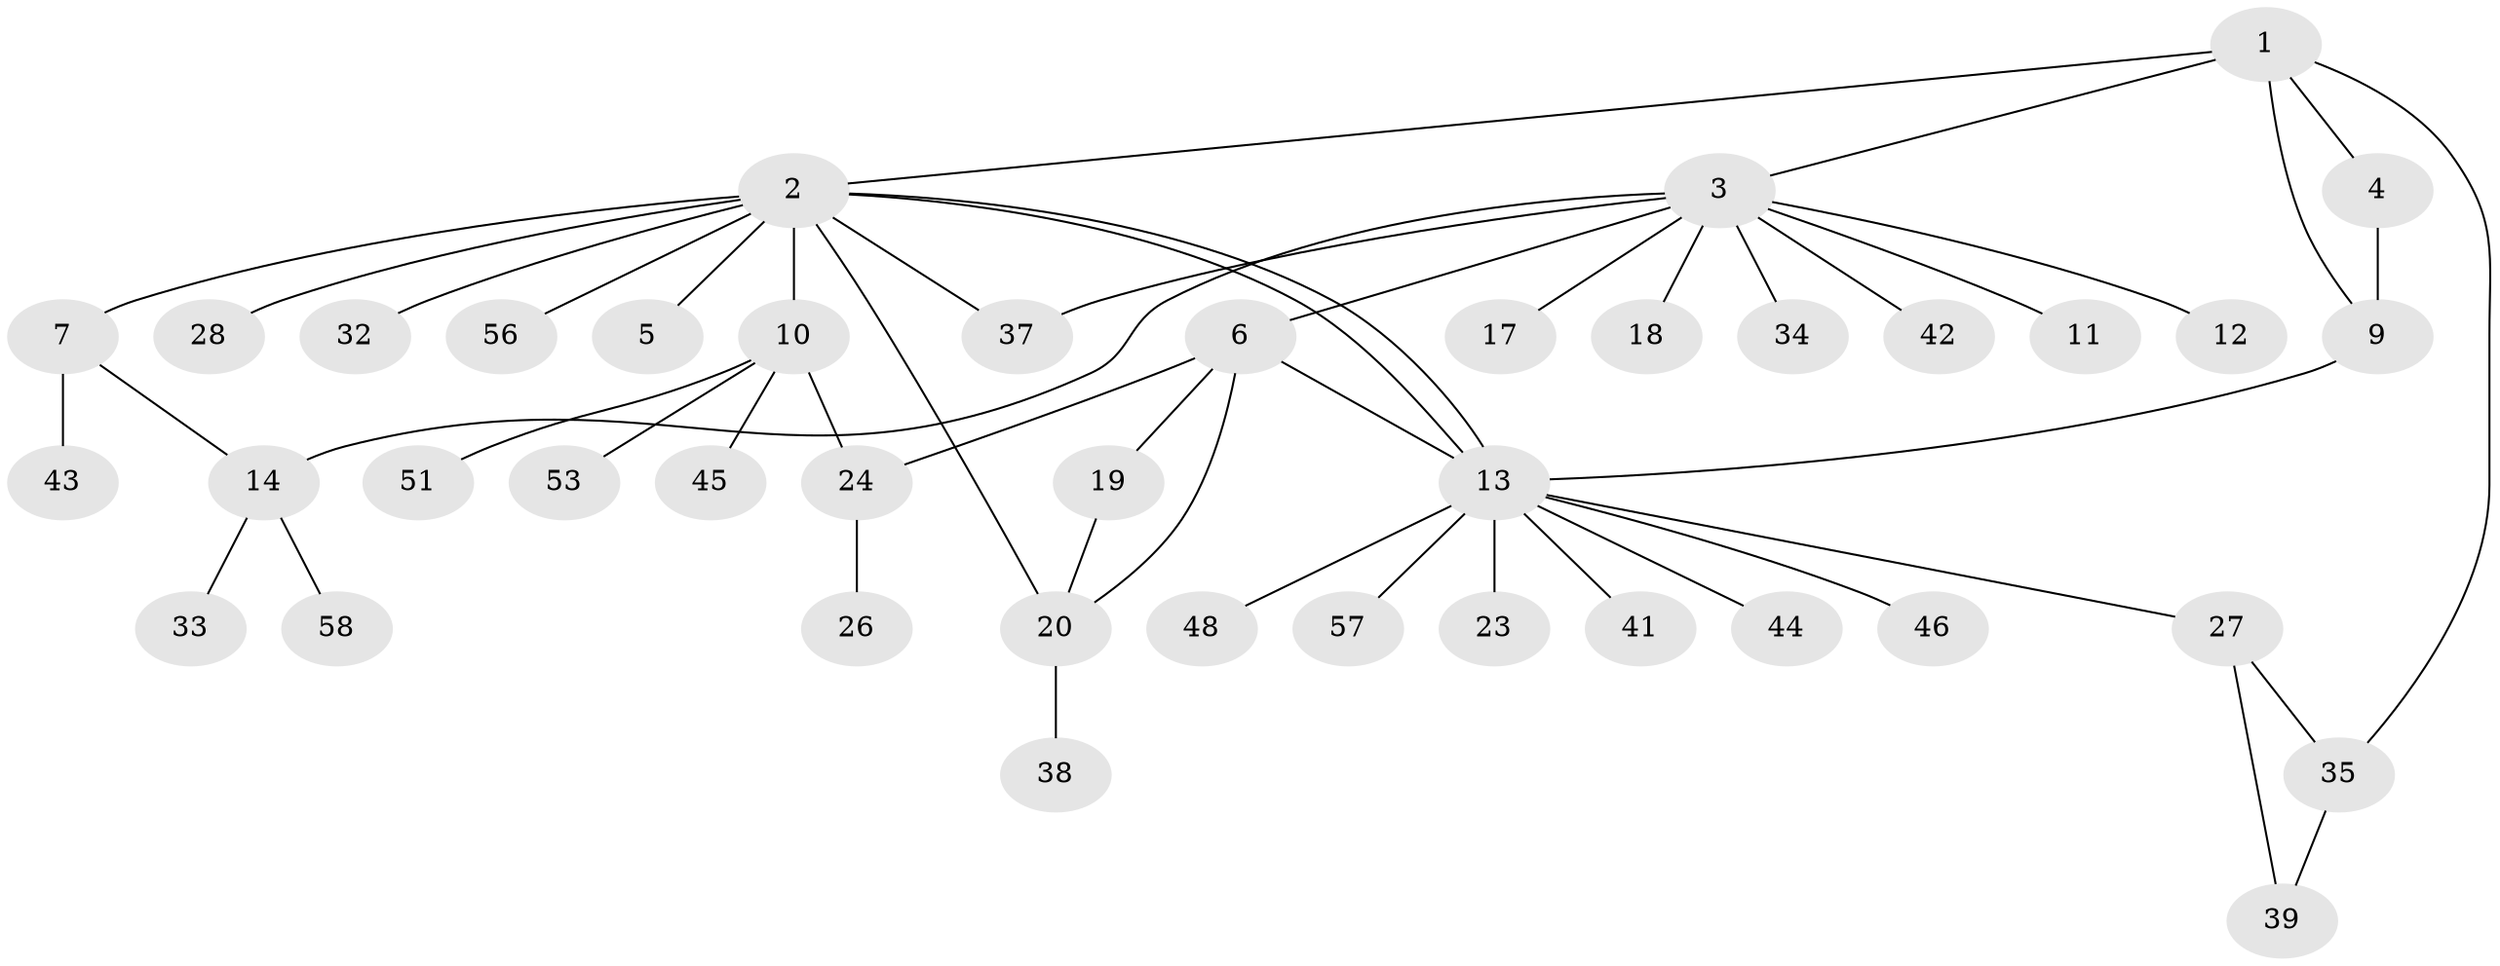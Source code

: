 // original degree distribution, {4: 0.06779661016949153, 12: 0.03389830508474576, 10: 0.01694915254237288, 2: 0.2711864406779661, 1: 0.4745762711864407, 3: 0.1016949152542373, 5: 0.03389830508474576}
// Generated by graph-tools (version 1.1) at 2025/18/03/04/25 18:18:24]
// undirected, 41 vertices, 51 edges
graph export_dot {
graph [start="1"]
  node [color=gray90,style=filled];
  1 [super="+16"];
  2 [super="+25+31"];
  3;
  4;
  5;
  6 [super="+8"];
  7;
  9 [super="+15"];
  10;
  11;
  12;
  13 [super="+21"];
  14;
  17;
  18 [super="+22"];
  19;
  20 [super="+49+30"];
  23;
  24;
  26;
  27 [super="+36"];
  28 [super="+29"];
  32 [super="+50"];
  33;
  34;
  35;
  37;
  38;
  39;
  41;
  42;
  43;
  44;
  45 [super="+47"];
  46;
  48 [super="+54"];
  51;
  53;
  56;
  57;
  58;
  1 -- 2;
  1 -- 3;
  1 -- 4;
  1 -- 35;
  1 -- 9;
  2 -- 5;
  2 -- 7;
  2 -- 10;
  2 -- 13;
  2 -- 13;
  2 -- 20;
  2 -- 28;
  2 -- 37;
  2 -- 56;
  2 -- 32;
  3 -- 6;
  3 -- 11;
  3 -- 12;
  3 -- 14;
  3 -- 17;
  3 -- 18;
  3 -- 34;
  3 -- 37;
  3 -- 42;
  4 -- 9;
  6 -- 24;
  6 -- 19;
  6 -- 20;
  6 -- 13;
  7 -- 14;
  7 -- 43;
  9 -- 13;
  10 -- 24;
  10 -- 45;
  10 -- 51;
  10 -- 53;
  13 -- 23;
  13 -- 27;
  13 -- 41;
  13 -- 44;
  13 -- 46;
  13 -- 48;
  13 -- 57;
  14 -- 33;
  14 -- 58;
  19 -- 20;
  20 -- 38;
  24 -- 26;
  27 -- 39;
  27 -- 35;
  35 -- 39;
}

